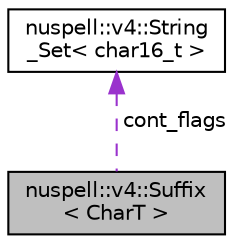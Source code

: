 digraph "nuspell::v4::Suffix&lt; CharT &gt;"
{
 // LATEX_PDF_SIZE
  edge [fontname="Helvetica",fontsize="10",labelfontname="Helvetica",labelfontsize="10"];
  node [fontname="Helvetica",fontsize="10",shape=record];
  Node1 [label="nuspell::v4::Suffix\l\< CharT \>",height=0.2,width=0.4,color="black", fillcolor="grey75", style="filled", fontcolor="black",tooltip=" "];
  Node2 -> Node1 [dir="back",color="darkorchid3",fontsize="10",style="dashed",label=" cont_flags" ,fontname="Helvetica"];
  Node2 [label="nuspell::v4::String\l_Set\< char16_t \>",height=0.2,width=0.4,color="black", fillcolor="white", style="filled",URL="$classnuspell_1_1v4_1_1_string___set.html",tooltip=" "];
}
